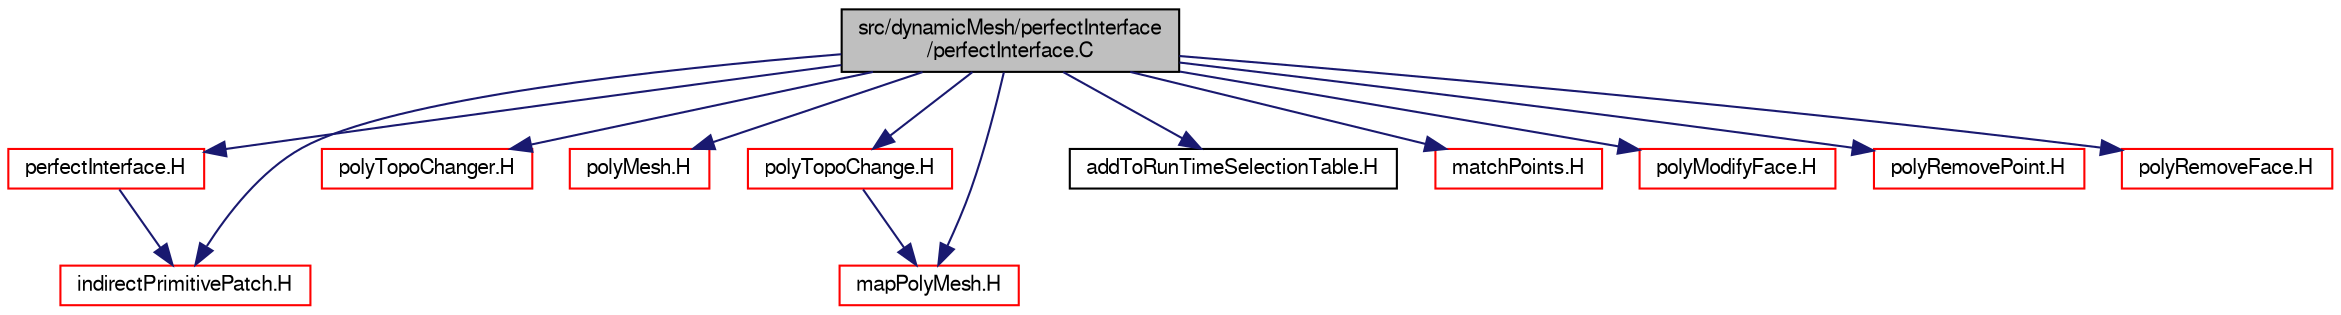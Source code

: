 digraph "src/dynamicMesh/perfectInterface/perfectInterface.C"
{
  bgcolor="transparent";
  edge [fontname="FreeSans",fontsize="10",labelfontname="FreeSans",labelfontsize="10"];
  node [fontname="FreeSans",fontsize="10",shape=record];
  Node0 [label="src/dynamicMesh/perfectInterface\l/perfectInterface.C",height=0.2,width=0.4,color="black", fillcolor="grey75", style="filled", fontcolor="black"];
  Node0 -> Node1 [color="midnightblue",fontsize="10",style="solid",fontname="FreeSans"];
  Node1 [label="perfectInterface.H",height=0.2,width=0.4,color="red",URL="$a00638.html"];
  Node1 -> Node181 [color="midnightblue",fontsize="10",style="solid",fontname="FreeSans"];
  Node181 [label="indirectPrimitivePatch.H",height=0.2,width=0.4,color="red",URL="$a11987.html"];
  Node0 -> Node186 [color="midnightblue",fontsize="10",style="solid",fontname="FreeSans"];
  Node186 [label="polyTopoChanger.H",height=0.2,width=0.4,color="red",URL="$a00830.html"];
  Node0 -> Node187 [color="midnightblue",fontsize="10",style="solid",fontname="FreeSans"];
  Node187 [label="polyMesh.H",height=0.2,width=0.4,color="red",URL="$a11630.html"];
  Node0 -> Node230 [color="midnightblue",fontsize="10",style="solid",fontname="FreeSans"];
  Node230 [label="polyTopoChange.H",height=0.2,width=0.4,color="red",URL="$a00755.html"];
  Node230 -> Node231 [color="midnightblue",fontsize="10",style="solid",fontname="FreeSans"];
  Node231 [label="mapPolyMesh.H",height=0.2,width=0.4,color="red",URL="$a11597.html"];
  Node0 -> Node235 [color="midnightblue",fontsize="10",style="solid",fontname="FreeSans"];
  Node235 [label="addToRunTimeSelectionTable.H",height=0.2,width=0.4,color="black",URL="$a09263.html",tooltip="Macros for easy insertion into run-time selection tables. "];
  Node0 -> Node231 [color="midnightblue",fontsize="10",style="solid",fontname="FreeSans"];
  Node0 -> Node236 [color="midnightblue",fontsize="10",style="solid",fontname="FreeSans"];
  Node236 [label="matchPoints.H",height=0.2,width=0.4,color="red",URL="$a11381.html",tooltip="Determine correspondence between points. See below. "];
  Node0 -> Node237 [color="midnightblue",fontsize="10",style="solid",fontname="FreeSans"];
  Node237 [label="polyModifyFace.H",height=0.2,width=0.4,color="red",URL="$a00737.html"];
  Node0 -> Node239 [color="midnightblue",fontsize="10",style="solid",fontname="FreeSans"];
  Node239 [label="polyRemovePoint.H",height=0.2,width=0.4,color="red",URL="$a00806.html"];
  Node0 -> Node240 [color="midnightblue",fontsize="10",style="solid",fontname="FreeSans"];
  Node240 [label="polyRemoveFace.H",height=0.2,width=0.4,color="red",URL="$a00803.html"];
  Node0 -> Node181 [color="midnightblue",fontsize="10",style="solid",fontname="FreeSans"];
}
